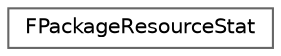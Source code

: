 digraph "Graphical Class Hierarchy"
{
 // INTERACTIVE_SVG=YES
 // LATEX_PDF_SIZE
  bgcolor="transparent";
  edge [fontname=Helvetica,fontsize=10,labelfontname=Helvetica,labelfontsize=10];
  node [fontname=Helvetica,fontsize=10,shape=box,height=0.2,width=0.4];
  rankdir="LR";
  Node0 [id="Node000000",label="FPackageResourceStat",height=0.2,width=0.4,color="grey40", fillcolor="white", style="filled",URL="$db/d83/structFPackageResourceStat.html",tooltip=" "];
}
